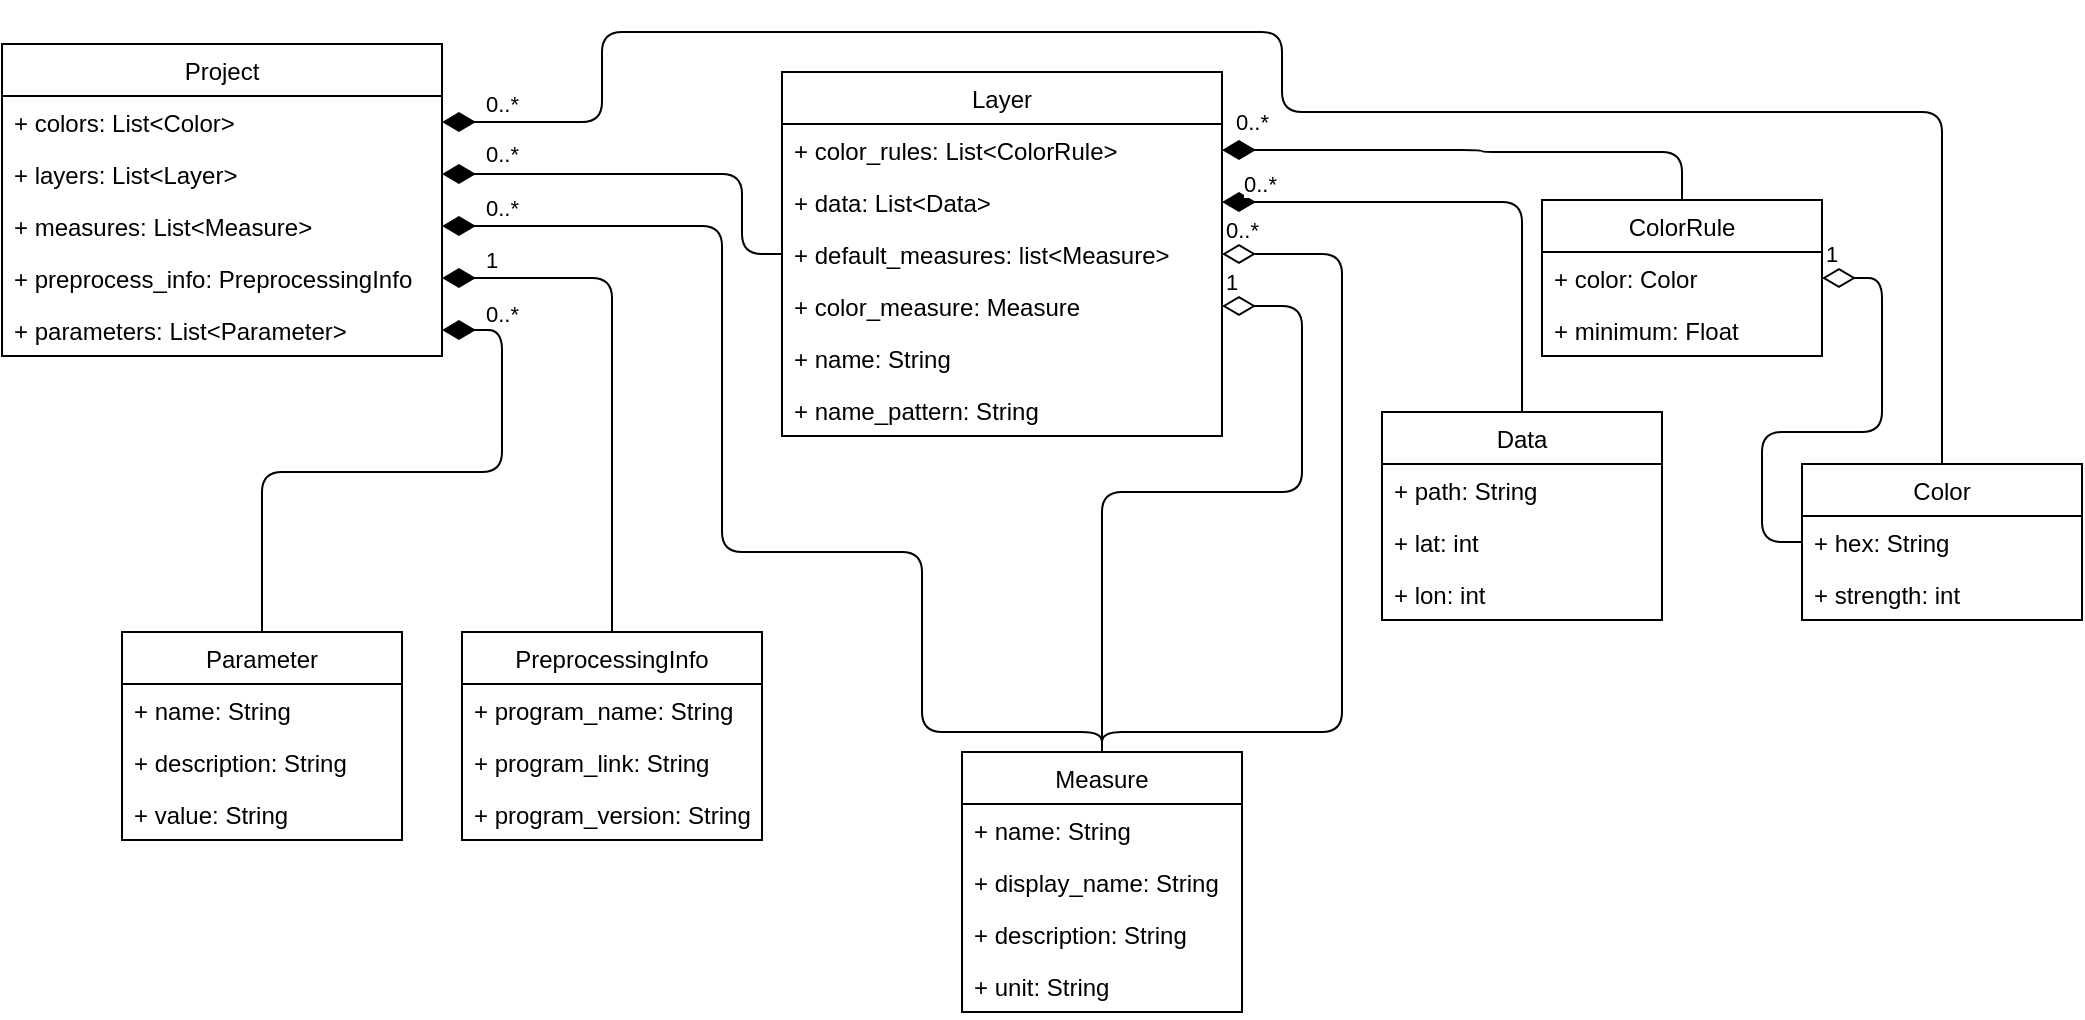 <mxfile>
    <diagram id="H2oMschT2KdAv2dyCGG-" name="Page-1">
        <mxGraphModel dx="1220" dy="1130" grid="1" gridSize="10" guides="1" tooltips="1" connect="1" arrows="1" fold="1" page="1" pageScale="1" pageWidth="827" pageHeight="1169" math="0" shadow="0">
            <root>
                <mxCell id="0"/>
                <mxCell id="1" parent="0"/>
                <mxCell id="2" value="Project" style="swimlane;fontStyle=0;childLayout=stackLayout;horizontal=1;startSize=26;fillColor=none;horizontalStack=0;resizeParent=1;resizeParentMax=0;resizeLast=0;collapsible=1;marginBottom=0;" parent="1" vertex="1">
                    <mxGeometry x="310" y="146" width="220" height="156" as="geometry"/>
                </mxCell>
                <mxCell id="4" value="+ colors: List&lt;Color&gt;" style="text;strokeColor=none;fillColor=none;align=left;verticalAlign=top;spacingLeft=4;spacingRight=4;overflow=hidden;rotatable=0;points=[[0,0.5],[1,0.5]];portConstraint=eastwest;" parent="2" vertex="1">
                    <mxGeometry y="26" width="220" height="26" as="geometry"/>
                </mxCell>
                <mxCell id="83" value="+ layers: List&lt;Layer&gt;" style="text;strokeColor=none;fillColor=none;align=left;verticalAlign=top;spacingLeft=4;spacingRight=4;overflow=hidden;rotatable=0;points=[[0,0.5],[1,0.5]];portConstraint=eastwest;" parent="2" vertex="1">
                    <mxGeometry y="52" width="220" height="26" as="geometry"/>
                </mxCell>
                <mxCell id="5" value="+ measures: List&lt;Measure&gt;" style="text;strokeColor=none;fillColor=none;align=left;verticalAlign=top;spacingLeft=4;spacingRight=4;overflow=hidden;rotatable=0;points=[[0,0.5],[1,0.5]];portConstraint=eastwest;" parent="2" vertex="1">
                    <mxGeometry y="78" width="220" height="26" as="geometry"/>
                </mxCell>
                <mxCell id="57" value="+ preprocess_info: PreprocessingInfo" style="text;strokeColor=none;fillColor=none;align=left;verticalAlign=top;spacingLeft=4;spacingRight=4;overflow=hidden;rotatable=0;points=[[0,0.5],[1,0.5]];portConstraint=eastwest;" parent="2" vertex="1">
                    <mxGeometry y="104" width="220" height="26" as="geometry"/>
                </mxCell>
                <mxCell id="3" value="+ parameters: List&lt;Parameter&gt;" style="text;strokeColor=none;fillColor=none;align=left;verticalAlign=top;spacingLeft=4;spacingRight=4;overflow=hidden;rotatable=0;points=[[0,0.5],[1,0.5]];portConstraint=eastwest;" parent="2" vertex="1">
                    <mxGeometry y="130" width="220" height="26" as="geometry"/>
                </mxCell>
                <mxCell id="6" value="PreprocessingInfo" style="swimlane;fontStyle=0;childLayout=stackLayout;horizontal=1;startSize=26;fillColor=none;horizontalStack=0;resizeParent=1;resizeParentMax=0;resizeLast=0;collapsible=1;marginBottom=0;" parent="1" vertex="1">
                    <mxGeometry x="540" y="440" width="150" height="104" as="geometry"/>
                </mxCell>
                <mxCell id="7" value="+ program_name: String" style="text;strokeColor=none;fillColor=none;align=left;verticalAlign=top;spacingLeft=4;spacingRight=4;overflow=hidden;rotatable=0;points=[[0,0.5],[1,0.5]];portConstraint=eastwest;" parent="6" vertex="1">
                    <mxGeometry y="26" width="150" height="26" as="geometry"/>
                </mxCell>
                <mxCell id="8" value="+ program_link: String" style="text;strokeColor=none;fillColor=none;align=left;verticalAlign=top;spacingLeft=4;spacingRight=4;overflow=hidden;rotatable=0;points=[[0,0.5],[1,0.5]];portConstraint=eastwest;" parent="6" vertex="1">
                    <mxGeometry y="52" width="150" height="26" as="geometry"/>
                </mxCell>
                <mxCell id="9" value="+ program_version: String" style="text;strokeColor=none;fillColor=none;align=left;verticalAlign=top;spacingLeft=4;spacingRight=4;overflow=hidden;rotatable=0;points=[[0,0.5],[1,0.5]];portConstraint=eastwest;" parent="6" vertex="1">
                    <mxGeometry y="78" width="150" height="26" as="geometry"/>
                </mxCell>
                <mxCell id="10" value="Parameter" style="swimlane;fontStyle=0;childLayout=stackLayout;horizontal=1;startSize=26;fillColor=none;horizontalStack=0;resizeParent=1;resizeParentMax=0;resizeLast=0;collapsible=1;marginBottom=0;" parent="1" vertex="1">
                    <mxGeometry x="370" y="440" width="140" height="104" as="geometry"/>
                </mxCell>
                <mxCell id="11" value="+ name: String" style="text;strokeColor=none;fillColor=none;align=left;verticalAlign=top;spacingLeft=4;spacingRight=4;overflow=hidden;rotatable=0;points=[[0,0.5],[1,0.5]];portConstraint=eastwest;" parent="10" vertex="1">
                    <mxGeometry y="26" width="140" height="26" as="geometry"/>
                </mxCell>
                <mxCell id="12" value="+ description: String" style="text;strokeColor=none;fillColor=none;align=left;verticalAlign=top;spacingLeft=4;spacingRight=4;overflow=hidden;rotatable=0;points=[[0,0.5],[1,0.5]];portConstraint=eastwest;" parent="10" vertex="1">
                    <mxGeometry y="52" width="140" height="26" as="geometry"/>
                </mxCell>
                <mxCell id="13" value="+ value: String" style="text;strokeColor=none;fillColor=none;align=left;verticalAlign=top;spacingLeft=4;spacingRight=4;overflow=hidden;rotatable=0;points=[[0,0.5],[1,0.5]];portConstraint=eastwest;" parent="10" vertex="1">
                    <mxGeometry y="78" width="140" height="26" as="geometry"/>
                </mxCell>
                <mxCell id="14" value="Color" style="swimlane;fontStyle=0;childLayout=stackLayout;horizontal=1;startSize=26;fillColor=none;horizontalStack=0;resizeParent=1;resizeParentMax=0;resizeLast=0;collapsible=1;marginBottom=0;" parent="1" vertex="1">
                    <mxGeometry x="1210" y="356" width="140" height="78" as="geometry"/>
                </mxCell>
                <mxCell id="15" value="+ hex: String" style="text;strokeColor=none;fillColor=none;align=left;verticalAlign=top;spacingLeft=4;spacingRight=4;overflow=hidden;rotatable=0;points=[[0,0.5],[1,0.5]];portConstraint=eastwest;" parent="14" vertex="1">
                    <mxGeometry y="26" width="140" height="26" as="geometry"/>
                </mxCell>
                <mxCell id="16" value="+ strength: int" style="text;strokeColor=none;fillColor=none;align=left;verticalAlign=top;spacingLeft=4;spacingRight=4;overflow=hidden;rotatable=0;points=[[0,0.5],[1,0.5]];portConstraint=eastwest;" parent="14" vertex="1">
                    <mxGeometry y="52" width="140" height="26" as="geometry"/>
                </mxCell>
                <mxCell id="18" value="ColorRule" style="swimlane;fontStyle=0;childLayout=stackLayout;horizontal=1;startSize=26;fillColor=none;horizontalStack=0;resizeParent=1;resizeParentMax=0;resizeLast=0;collapsible=1;marginBottom=0;" parent="1" vertex="1">
                    <mxGeometry x="1080" y="224" width="140" height="78" as="geometry"/>
                </mxCell>
                <mxCell id="19" value="+ color: Color" style="text;strokeColor=none;fillColor=none;align=left;verticalAlign=top;spacingLeft=4;spacingRight=4;overflow=hidden;rotatable=0;points=[[0,0.5],[1,0.5]];portConstraint=eastwest;" parent="18" vertex="1">
                    <mxGeometry y="26" width="140" height="26" as="geometry"/>
                </mxCell>
                <mxCell id="20" value="+ minimum: Float" style="text;strokeColor=none;fillColor=none;align=left;verticalAlign=top;spacingLeft=4;spacingRight=4;overflow=hidden;rotatable=0;points=[[0,0.5],[1,0.5]];portConstraint=eastwest;" parent="18" vertex="1">
                    <mxGeometry y="52" width="140" height="26" as="geometry"/>
                </mxCell>
                <mxCell id="26" value="Layer" style="swimlane;fontStyle=0;childLayout=stackLayout;horizontal=1;startSize=26;fillColor=none;horizontalStack=0;resizeParent=1;resizeParentMax=0;resizeLast=0;collapsible=1;marginBottom=0;" parent="1" vertex="1">
                    <mxGeometry x="700" y="160" width="220" height="182" as="geometry"/>
                </mxCell>
                <mxCell id="27" value="+ color_rules: List&lt;ColorRule&gt;" style="text;strokeColor=none;fillColor=none;align=left;verticalAlign=top;spacingLeft=4;spacingRight=4;overflow=hidden;rotatable=0;points=[[0,0.5],[1,0.5]];portConstraint=eastwest;" parent="26" vertex="1">
                    <mxGeometry y="26" width="220" height="26" as="geometry"/>
                </mxCell>
                <mxCell id="28" value="+ data: List&lt;Data&gt;" style="text;strokeColor=none;fillColor=none;align=left;verticalAlign=top;spacingLeft=4;spacingRight=4;overflow=hidden;rotatable=0;points=[[0,0.5],[1,0.5]];portConstraint=eastwest;" parent="26" vertex="1">
                    <mxGeometry y="52" width="220" height="26" as="geometry"/>
                </mxCell>
                <mxCell id="29" value="+ default_measures: list&lt;Measure&gt;" style="text;strokeColor=none;fillColor=none;align=left;verticalAlign=top;spacingLeft=4;spacingRight=4;overflow=hidden;rotatable=0;points=[[0,0.5],[1,0.5]];portConstraint=eastwest;" parent="26" vertex="1">
                    <mxGeometry y="78" width="220" height="26" as="geometry"/>
                </mxCell>
                <mxCell id="54" value="+ color_measure: Measure" style="text;strokeColor=none;fillColor=none;align=left;verticalAlign=top;spacingLeft=4;spacingRight=4;overflow=hidden;rotatable=0;points=[[0,0.5],[1,0.5]];portConstraint=eastwest;" parent="26" vertex="1">
                    <mxGeometry y="104" width="220" height="26" as="geometry"/>
                </mxCell>
                <mxCell id="55" value="+ name: String" style="text;strokeColor=none;fillColor=none;align=left;verticalAlign=top;spacingLeft=4;spacingRight=4;overflow=hidden;rotatable=0;points=[[0,0.5],[1,0.5]];portConstraint=eastwest;" parent="26" vertex="1">
                    <mxGeometry y="130" width="220" height="26" as="geometry"/>
                </mxCell>
                <mxCell id="56" value="+ name_pattern: String" style="text;strokeColor=none;fillColor=none;align=left;verticalAlign=top;spacingLeft=4;spacingRight=4;overflow=hidden;rotatable=0;points=[[0,0.5],[1,0.5]];portConstraint=eastwest;" parent="26" vertex="1">
                    <mxGeometry y="156" width="220" height="26" as="geometry"/>
                </mxCell>
                <mxCell id="30" value="Measure" style="swimlane;fontStyle=0;childLayout=stackLayout;horizontal=1;startSize=26;fillColor=none;horizontalStack=0;resizeParent=1;resizeParentMax=0;resizeLast=0;collapsible=1;marginBottom=0;" parent="1" vertex="1">
                    <mxGeometry x="790" y="500" width="140" height="130" as="geometry"/>
                </mxCell>
                <mxCell id="31" value="+ name: String" style="text;strokeColor=none;fillColor=none;align=left;verticalAlign=top;spacingLeft=4;spacingRight=4;overflow=hidden;rotatable=0;points=[[0,0.5],[1,0.5]];portConstraint=eastwest;" parent="30" vertex="1">
                    <mxGeometry y="26" width="140" height="26" as="geometry"/>
                </mxCell>
                <mxCell id="32" value="+ display_name: String" style="text;strokeColor=none;fillColor=none;align=left;verticalAlign=top;spacingLeft=4;spacingRight=4;overflow=hidden;rotatable=0;points=[[0,0.5],[1,0.5]];portConstraint=eastwest;" parent="30" vertex="1">
                    <mxGeometry y="52" width="140" height="26" as="geometry"/>
                </mxCell>
                <mxCell id="33" value="+ description: String" style="text;strokeColor=none;fillColor=none;align=left;verticalAlign=top;spacingLeft=4;spacingRight=4;overflow=hidden;rotatable=0;points=[[0,0.5],[1,0.5]];portConstraint=eastwest;" parent="30" vertex="1">
                    <mxGeometry y="78" width="140" height="26" as="geometry"/>
                </mxCell>
                <mxCell id="50" value="+ unit: String" style="text;strokeColor=none;fillColor=none;align=left;verticalAlign=top;spacingLeft=4;spacingRight=4;overflow=hidden;rotatable=0;points=[[0,0.5],[1,0.5]];portConstraint=eastwest;" parent="30" vertex="1">
                    <mxGeometry y="104" width="140" height="26" as="geometry"/>
                </mxCell>
                <mxCell id="34" value="Data" style="swimlane;fontStyle=0;childLayout=stackLayout;horizontal=1;startSize=26;fillColor=none;horizontalStack=0;resizeParent=1;resizeParentMax=0;resizeLast=0;collapsible=1;marginBottom=0;" parent="1" vertex="1">
                    <mxGeometry x="1000" y="330" width="140" height="104" as="geometry"/>
                </mxCell>
                <mxCell id="35" value="+ path: String" style="text;strokeColor=none;fillColor=none;align=left;verticalAlign=top;spacingLeft=4;spacingRight=4;overflow=hidden;rotatable=0;points=[[0,0.5],[1,0.5]];portConstraint=eastwest;" parent="34" vertex="1">
                    <mxGeometry y="26" width="140" height="26" as="geometry"/>
                </mxCell>
                <mxCell id="36" value="+ lat: int" style="text;strokeColor=none;fillColor=none;align=left;verticalAlign=top;spacingLeft=4;spacingRight=4;overflow=hidden;rotatable=0;points=[[0,0.5],[1,0.5]];portConstraint=eastwest;" parent="34" vertex="1">
                    <mxGeometry y="52" width="140" height="26" as="geometry"/>
                </mxCell>
                <mxCell id="37" value="+ lon: int" style="text;strokeColor=none;fillColor=none;align=left;verticalAlign=top;spacingLeft=4;spacingRight=4;overflow=hidden;rotatable=0;points=[[0,0.5],[1,0.5]];portConstraint=eastwest;" parent="34" vertex="1">
                    <mxGeometry y="78" width="140" height="26" as="geometry"/>
                </mxCell>
                <mxCell id="73" value="1" style="endArrow=none;html=1;endSize=12;startArrow=diamondThin;startSize=14;startFill=1;edgeStyle=orthogonalEdgeStyle;align=left;verticalAlign=bottom;exitX=1;exitY=0.5;exitDx=0;exitDy=0;entryX=0.5;entryY=0;entryDx=0;entryDy=0;endFill=0;" parent="1" source="57" target="6" edge="1">
                    <mxGeometry x="-0.847" relative="1" as="geometry">
                        <mxPoint x="750" y="360" as="sourcePoint"/>
                        <mxPoint x="910" y="360" as="targetPoint"/>
                        <mxPoint as="offset"/>
                    </mxGeometry>
                </mxCell>
                <mxCell id="74" value="0..*" style="endArrow=none;html=1;endSize=12;startArrow=diamondThin;startSize=14;startFill=1;edgeStyle=orthogonalEdgeStyle;align=left;verticalAlign=bottom;exitX=1;exitY=0.5;exitDx=0;exitDy=0;entryX=0.5;entryY=0;entryDx=0;entryDy=0;endFill=0;" parent="1" source="5" target="30" edge="1">
                    <mxGeometry x="-0.933" relative="1" as="geometry">
                        <mxPoint x="540" y="273.0" as="sourcePoint"/>
                        <mxPoint x="475" y="440" as="targetPoint"/>
                        <Array as="points">
                            <mxPoint x="670" y="237"/>
                            <mxPoint x="670" y="400"/>
                            <mxPoint x="770" y="400"/>
                            <mxPoint x="770" y="490"/>
                            <mxPoint x="860" y="490"/>
                        </Array>
                        <mxPoint as="offset"/>
                    </mxGeometry>
                </mxCell>
                <mxCell id="75" value="0..*" style="endArrow=none;html=1;endSize=12;startArrow=diamondThin;startSize=14;startFill=1;edgeStyle=orthogonalEdgeStyle;align=left;verticalAlign=bottom;exitX=1;exitY=0.5;exitDx=0;exitDy=0;entryX=0.5;entryY=0;entryDx=0;entryDy=0;endFill=0;" parent="1" source="28" target="34" edge="1">
                    <mxGeometry x="-0.933" relative="1" as="geometry">
                        <mxPoint x="540" y="247.0" as="sourcePoint"/>
                        <mxPoint x="720" y="364.0" as="targetPoint"/>
                        <mxPoint as="offset"/>
                        <Array as="points">
                            <mxPoint x="1070" y="225"/>
                        </Array>
                    </mxGeometry>
                </mxCell>
                <mxCell id="76" value="0..*" style="endArrow=none;html=1;endSize=12;startArrow=diamondThin;startSize=14;startFill=0;edgeStyle=orthogonalEdgeStyle;align=left;verticalAlign=bottom;exitX=1;exitY=0.5;exitDx=0;exitDy=0;entryX=0.5;entryY=0;entryDx=0;entryDy=0;endFill=0;" parent="1" source="29" target="30" edge="1">
                    <mxGeometry x="-1" y="3" relative="1" as="geometry">
                        <mxPoint x="750" y="360" as="sourcePoint"/>
                        <mxPoint x="910" y="360" as="targetPoint"/>
                        <Array as="points">
                            <mxPoint x="980" y="251"/>
                            <mxPoint x="980" y="490"/>
                            <mxPoint x="860" y="490"/>
                        </Array>
                    </mxGeometry>
                </mxCell>
                <mxCell id="77" value="1" style="endArrow=none;html=1;endSize=12;startArrow=diamondThin;startSize=14;startFill=0;edgeStyle=orthogonalEdgeStyle;align=left;verticalAlign=bottom;exitX=1;exitY=0.5;exitDx=0;exitDy=0;entryX=0;entryY=0.5;entryDx=0;entryDy=0;endFill=0;" parent="1" source="19" target="15" edge="1">
                    <mxGeometry x="-1" y="3" relative="1" as="geometry">
                        <mxPoint x="750" y="290" as="sourcePoint"/>
                        <mxPoint x="910" y="290" as="targetPoint"/>
                        <Array as="points">
                            <mxPoint x="1250" y="263"/>
                            <mxPoint x="1250" y="340"/>
                            <mxPoint x="1190" y="340"/>
                            <mxPoint x="1190" y="395"/>
                        </Array>
                    </mxGeometry>
                </mxCell>
                <mxCell id="78" value="0..*" style="endArrow=none;html=1;endSize=12;startArrow=diamondThin;startSize=14;startFill=1;edgeStyle=orthogonalEdgeStyle;align=left;verticalAlign=bottom;entryX=0.5;entryY=0;entryDx=0;entryDy=0;endFill=0;exitX=1;exitY=0.5;exitDx=0;exitDy=0;" parent="1" source="27" target="18" edge="1">
                    <mxGeometry x="-0.962" y="5" relative="1" as="geometry">
                        <mxPoint x="1020" y="160" as="sourcePoint"/>
                        <mxPoint x="1240" y="450" as="targetPoint"/>
                        <mxPoint as="offset"/>
                        <Array as="points">
                            <mxPoint x="1050" y="199"/>
                            <mxPoint x="1050" y="200"/>
                            <mxPoint x="1150" y="200"/>
                        </Array>
                    </mxGeometry>
                </mxCell>
                <mxCell id="80" value="1" style="endArrow=none;html=1;endSize=12;startArrow=diamondThin;startSize=14;startFill=0;edgeStyle=orthogonalEdgeStyle;align=left;verticalAlign=bottom;exitX=1;exitY=0.5;exitDx=0;exitDy=0;entryX=0.5;entryY=0;entryDx=0;entryDy=0;endFill=0;" parent="1" source="54" target="30" edge="1">
                    <mxGeometry x="-1" y="3" relative="1" as="geometry">
                        <mxPoint x="1200" y="247.0" as="sourcePoint"/>
                        <mxPoint x="730" y="465" as="targetPoint"/>
                        <Array as="points">
                            <mxPoint x="960" y="277"/>
                            <mxPoint x="960" y="370"/>
                            <mxPoint x="860" y="370"/>
                        </Array>
                    </mxGeometry>
                </mxCell>
                <mxCell id="81" value="0..*" style="endArrow=none;html=1;endSize=12;startArrow=diamondThin;startSize=14;startFill=1;edgeStyle=orthogonalEdgeStyle;align=left;verticalAlign=bottom;exitX=1;exitY=0.5;exitDx=0;exitDy=0;entryX=0.5;entryY=0;entryDx=0;entryDy=0;endFill=0;" parent="1" source="4" target="14" edge="1">
                    <mxGeometry x="-0.96" relative="1" as="geometry">
                        <mxPoint x="540" y="247.0" as="sourcePoint"/>
                        <mxPoint x="730" y="465" as="targetPoint"/>
                        <mxPoint as="offset"/>
                        <Array as="points">
                            <mxPoint x="610" y="185"/>
                            <mxPoint x="610" y="140"/>
                            <mxPoint x="950" y="140"/>
                            <mxPoint x="950" y="180"/>
                            <mxPoint x="1280" y="180"/>
                        </Array>
                    </mxGeometry>
                </mxCell>
                <mxCell id="82" value="0..*" style="endArrow=none;html=1;endSize=12;startArrow=diamondThin;startSize=14;startFill=1;edgeStyle=orthogonalEdgeStyle;align=left;verticalAlign=bottom;exitX=1;exitY=0.5;exitDx=0;exitDy=0;entryX=0.5;entryY=0;entryDx=0;entryDy=0;endFill=0;" parent="1" source="3" target="10" edge="1">
                    <mxGeometry x="-0.867" y="-1" relative="1" as="geometry">
                        <mxPoint x="540" y="221" as="sourcePoint"/>
                        <mxPoint x="798.46" y="353.204" as="targetPoint"/>
                        <mxPoint as="offset"/>
                        <Array as="points">
                            <mxPoint x="560" y="289"/>
                            <mxPoint x="560" y="360"/>
                            <mxPoint x="440" y="360"/>
                        </Array>
                    </mxGeometry>
                </mxCell>
                <mxCell id="84" value="0..*" style="endArrow=none;html=1;endSize=12;startArrow=diamondThin;startSize=14;startFill=1;edgeStyle=orthogonalEdgeStyle;align=left;verticalAlign=bottom;exitX=1;exitY=0.5;exitDx=0;exitDy=0;endFill=0;entryX=0;entryY=0.5;entryDx=0;entryDy=0;" parent="1" source="83" target="29" edge="1">
                    <mxGeometry x="-0.809" y="1" relative="1" as="geometry">
                        <mxPoint x="540" y="247.0" as="sourcePoint"/>
                        <mxPoint x="690" y="250" as="targetPoint"/>
                        <Array as="points">
                            <mxPoint x="680" y="211"/>
                            <mxPoint x="680" y="251"/>
                        </Array>
                        <mxPoint as="offset"/>
                    </mxGeometry>
                </mxCell>
            </root>
        </mxGraphModel>
    </diagram>
</mxfile>
